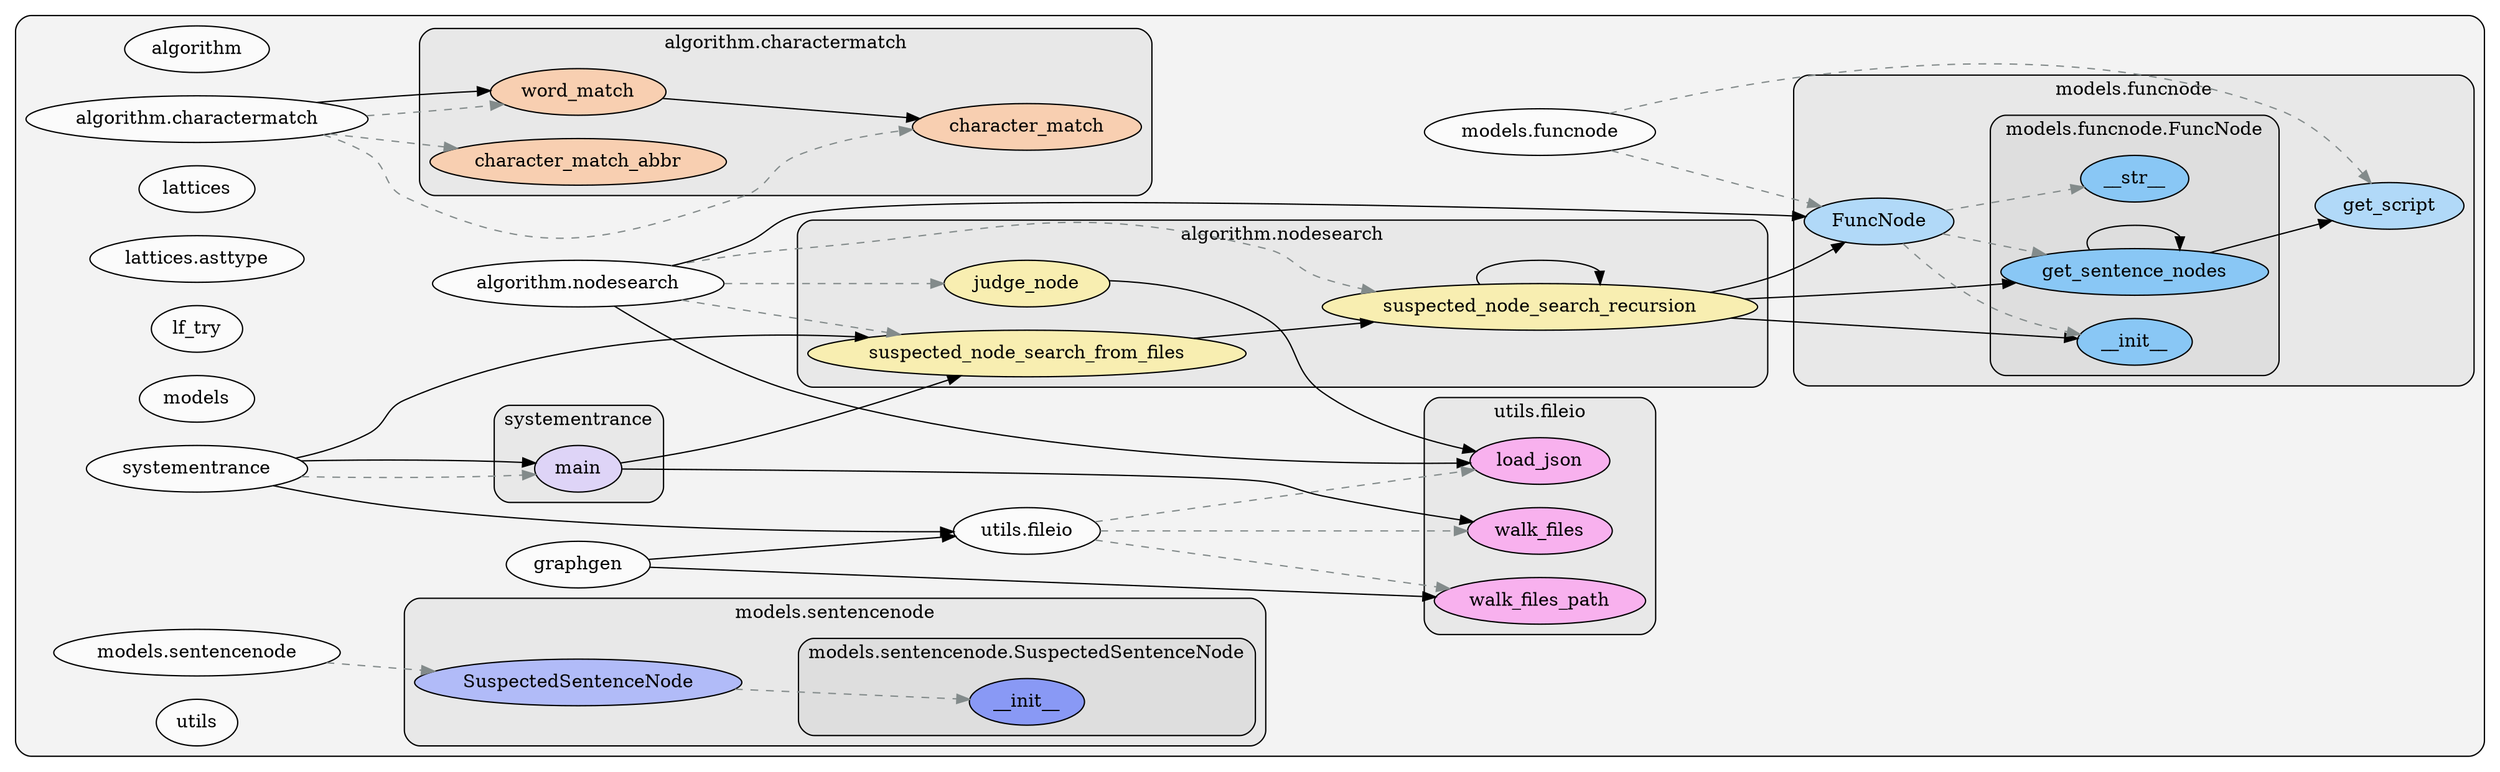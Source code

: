 digraph G {
    graph [rankdir=LR, clusterrank="local"];
    subgraph cluster_G {

        graph [style="filled,rounded", fillcolor="#80808018", label=""];
        algorithm [label="algorithm", style="filled", fillcolor="#ffffffb2", fontcolor="#000000", group="0"];
        algorithm__charactermatch [label="algorithm.charactermatch", style="filled", fillcolor="#ffffffb2", fontcolor="#000000", group="1"];
        algorithm__nodeXsearch [label="algorithm.nodesearch", style="filled", fillcolor="#ffffffb2", fontcolor="#000000", group="2"];
        graphXgen [label="graphgen", style="filled", fillcolor="#ffffffb2", fontcolor="#000000", group="3"];
        lattices [label="lattices", style="filled", fillcolor="#ffffffb2", fontcolor="#000000", group="4"];
        lattices__asttype [label="lattices.asttype", style="filled", fillcolor="#ffffffb2", fontcolor="#000000", group="5"];
        lf_try [label="lf_try", style="filled", fillcolor="#ffffffb2", fontcolor="#000000", group="6"];
        models [label="models", style="filled", fillcolor="#ffffffb2", fontcolor="#000000", group="7"];
        models__funcnodeX [label="models.funcnode", style="filled", fillcolor="#ffffffb2", fontcolor="#000000", group="8"];
        models__sentencenodeX [label="models.sentencenode", style="filled", fillcolor="#ffffffb2", fontcolor="#000000", group="9"];
        systementrance [label="systementrance", style="filled", fillcolor="#ffffffb2", fontcolor="#000000", group="10"];
        utils [label="utils", style="filled", fillcolor="#ffffffb2", fontcolor="#000000", group="11"];
        utils__fileio [label="utils.fileio", style="filled", fillcolor="#ffffffb2", fontcolor="#000000", group="12"];
        subgraph cluster_algorithm__charactermatch {

            graph [style="filled,rounded", fillcolor="#80808018", label="algorithm.charactermatch"];
            algorithm__charactermatch__character_match [label="character_match", style="filled", fillcolor="#ffc499b2", fontcolor="#000000", group="1"];
            algorithm__charactermatch__character_match_abbr [label="character_match_abbr", style="filled", fillcolor="#ffc499b2", fontcolor="#000000", group="1"];
            algorithm__charactermatch__word_match [label="word_match", style="filled", fillcolor="#ffc499b2", fontcolor="#000000", group="1"];
        }
        subgraph cluster_algorithm__nodeXsearch {

            graph [style="filled,rounded", fillcolor="#80808018", label="algorithm.nodesearch"];
            algorithm__nodeXsearch__judge_nodeX [label="judge_node", style="filled", fillcolor="#fff099b2", fontcolor="#000000", group="2"];
            algorithm__nodeXsearch__suspected_nodeX_search_from_files [label="suspected_node_search_from_files", style="filled", fillcolor="#fff099b2", fontcolor="#000000", group="2"];
            algorithm__nodeXsearch__suspected_nodeX_search_recursion [label="suspected_node_search_recursion", style="filled", fillcolor="#fff099b2", fontcolor="#000000", group="2"];
        }
        subgraph cluster_models__funcnodeX {

            graph [style="filled,rounded", fillcolor="#80808018", label="models.funcnode"];
            models__funcnodeX__FuncNode [label="FuncNode", style="filled", fillcolor="#99d3ffb2", fontcolor="#000000", group="8"];
            models__funcnodeX__get_script [label="get_script", style="filled", fillcolor="#99d3ffb2", fontcolor="#000000", group="8"];
            subgraph cluster_models__funcnodeX__FuncNode {

                graph [style="filled,rounded", fillcolor="#80808018", label="models.funcnode.FuncNode"];
                models__funcnodeX__FuncNode____init__ [label="__init__", style="filled", fillcolor="#65bdffb2", fontcolor="#000000", group="8"];
                models__funcnodeX__FuncNode____str__ [label="__str__", style="filled", fillcolor="#65bdffb2", fontcolor="#000000", group="8"];
                models__funcnodeX__FuncNode__get_sentence_nodeXs [label="get_sentence_nodes", style="filled", fillcolor="#65bdffb2", fontcolor="#000000", group="8"];
            }
        }
        subgraph cluster_models__sentencenodeX {

            graph [style="filled,rounded", fillcolor="#80808018", label="models.sentencenode"];
            models__sentencenodeX__SuspectedSentenceNode [label="SuspectedSentenceNode", style="filled", fillcolor="#99a7ffb2", fontcolor="#000000", group="9"];
            subgraph cluster_models__sentencenodeX__SuspectedSentenceNode {

                graph [style="filled,rounded", fillcolor="#80808018", label="models.sentencenode.SuspectedSentenceNode"];
                models__sentencenodeX__SuspectedSentenceNode____init__ [label="__init__", style="filled", fillcolor="#657bffb2", fontcolor="#000000", group="9"];
            }
        }
        subgraph cluster_systementrance {

            graph [style="filled,rounded", fillcolor="#80808018", label="systementrance"];
            systementrance__main [label="main", style="filled", fillcolor="#daccfeb2", fontcolor="#000000", group="10"];
        }
        subgraph cluster_utils__fileio {

            graph [style="filled,rounded", fillcolor="#80808018", label="utils.fileio"];
            utils__fileio__load_json [label="load_json", style="filled", fillcolor="#ff99f0b2", fontcolor="#000000", group="12"];
            utils__fileio__walk_files [label="walk_files", style="filled", fillcolor="#ff99f0b2", fontcolor="#000000", group="12"];
            utils__fileio__walk_files_path [label="walk_files_path", style="filled", fillcolor="#ff99f0b2", fontcolor="#000000", group="12"];
        }
    }
        systementrance -> systementrance__main [style="dashed",  color="#838b8b"];
        utils__fileio -> utils__fileio__walk_files [style="dashed",  color="#838b8b"];
        utils__fileio -> utils__fileio__load_json [style="dashed",  color="#838b8b"];
        utils__fileio -> utils__fileio__walk_files_path [style="dashed",  color="#838b8b"];
        models__sentencenodeX -> models__sentencenodeX__SuspectedSentenceNode [style="dashed",  color="#838b8b"];
        models__sentencenodeX__SuspectedSentenceNode -> models__sentencenodeX__SuspectedSentenceNode____init__ [style="dashed",  color="#838b8b"];
        models__funcnodeX -> models__funcnodeX__get_script [style="dashed",  color="#838b8b"];
        models__funcnodeX -> models__funcnodeX__FuncNode [style="dashed",  color="#838b8b"];
        models__funcnodeX__FuncNode -> models__funcnodeX__FuncNode____init__ [style="dashed",  color="#838b8b"];
        models__funcnodeX__FuncNode -> models__funcnodeX__FuncNode__get_sentence_nodeXs [style="dashed",  color="#838b8b"];
        models__funcnodeX__FuncNode -> models__funcnodeX__FuncNode____str__ [style="dashed",  color="#838b8b"];
        algorithm__charactermatch -> algorithm__charactermatch__character_match_abbr [style="dashed",  color="#838b8b"];
        algorithm__charactermatch -> algorithm__charactermatch__word_match [style="dashed",  color="#838b8b"];
        algorithm__charactermatch -> algorithm__charactermatch__character_match [style="dashed",  color="#838b8b"];
        algorithm__nodeXsearch -> algorithm__nodeXsearch__suspected_nodeX_search_from_files [style="dashed",  color="#838b8b"];
        algorithm__nodeXsearch -> algorithm__nodeXsearch__judge_nodeX [style="dashed",  color="#838b8b"];
        algorithm__nodeXsearch -> algorithm__nodeXsearch__suspected_nodeX_search_recursion [style="dashed",  color="#838b8b"];
        systementrance -> algorithm__nodeXsearch__suspected_nodeX_search_from_files [style="solid",  color="#000000"];
        systementrance -> utils__fileio [style="solid",  color="#000000"];
        systementrance -> systementrance__main [style="solid",  color="#000000"];
        systementrance__main -> utils__fileio__walk_files [style="solid",  color="#000000"];
        systementrance__main -> algorithm__nodeXsearch__suspected_nodeX_search_from_files [style="solid",  color="#000000"];
        graphXgen -> utils__fileio__walk_files_path [style="solid",  color="#000000"];
        graphXgen -> utils__fileio [style="solid",  color="#000000"];
        models__funcnodeX__FuncNode__get_sentence_nodeXs -> models__funcnodeX__FuncNode__get_sentence_nodeXs [style="solid",  color="#000000"];
        models__funcnodeX__FuncNode__get_sentence_nodeXs -> models__funcnodeX__get_script [style="solid",  color="#000000"];
        algorithm__charactermatch -> algorithm__charactermatch__word_match [style="solid",  color="#000000"];
        algorithm__charactermatch__word_match -> algorithm__charactermatch__character_match [style="solid",  color="#000000"];
        algorithm__nodeXsearch -> models__funcnodeX__FuncNode [style="solid",  color="#000000"];
        algorithm__nodeXsearch -> utils__fileio__load_json [style="solid",  color="#000000"];
        algorithm__nodeXsearch__judge_nodeX -> utils__fileio__load_json [style="solid",  color="#000000"];
        algorithm__nodeXsearch__suspected_nodeX_search_recursion -> models__funcnodeX__FuncNode [style="solid",  color="#000000"];
        algorithm__nodeXsearch__suspected_nodeX_search_recursion -> algorithm__nodeXsearch__suspected_nodeX_search_recursion [style="solid",  color="#000000"];
        algorithm__nodeXsearch__suspected_nodeX_search_recursion -> models__funcnodeX__FuncNode__get_sentence_nodeXs [style="solid",  color="#000000"];
        algorithm__nodeXsearch__suspected_nodeX_search_recursion -> models__funcnodeX__FuncNode____init__ [style="solid",  color="#000000"];
        algorithm__nodeXsearch__suspected_nodeX_search_from_files -> algorithm__nodeXsearch__suspected_nodeX_search_recursion [style="solid",  color="#000000"];
    }
